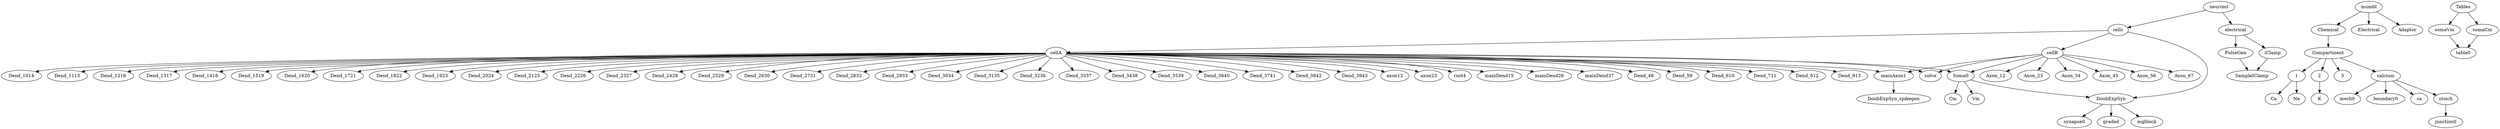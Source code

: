 digraph G {
	concentrate=true
	neuroml -> cells
	neuroml -> cells -> cellB
	neuroml -> cells -> cellB -> Soma0
	neuroml -> cells -> cellB -> mainAxon1
	neuroml -> cells -> cellB -> Axon_12
	neuroml -> cells -> cellB -> Axon_23
	neuroml -> cells -> cellB -> Axon_34
	neuroml -> cells -> cellB -> Axon_45
	neuroml -> cells -> cellB -> Axon_56
	neuroml -> cells -> cellB -> Axon_67
	neuroml -> cells -> cellA
	neuroml -> cells -> cellA -> Soma0
	neuroml -> cells -> cellA -> mainAxon1
	neuroml -> cells -> cellA -> axon12
	neuroml -> cells -> cellA -> axon23
	neuroml -> cells -> cellA -> root4
	neuroml -> cells -> cellA -> mainDend15
	neuroml -> cells -> cellA -> mainDend26
	neuroml -> cells -> cellA -> mainDend37
	neuroml -> cells -> cellA -> Dend_48
	neuroml -> cells -> cellA -> Dend_59
	neuroml -> cells -> cellA -> Dend_610
	neuroml -> cells -> cellA -> Dend_711
	neuroml -> cells -> cellA -> Dend_812
	neuroml -> cells -> cellA -> Dend_913
	neuroml -> cells -> cellA -> Dend_1014
	neuroml -> cells -> cellA -> Dend_1115
	neuroml -> cells -> cellA -> Dend_1216
	neuroml -> cells -> cellA -> Dend_1317
	neuroml -> cells -> cellA -> Dend_1418
	neuroml -> cells -> cellA -> Dend_1519
	neuroml -> cells -> cellA -> Dend_1620
	neuroml -> cells -> cellA -> Dend_1721
	neuroml -> cells -> cellA -> Dend_1822
	neuroml -> cells -> cellA -> Dend_1923
	neuroml -> cells -> cellA -> Dend_2024
	neuroml -> cells -> cellA -> Dend_2125
	neuroml -> cells -> cellA -> Dend_2226
	neuroml -> cells -> cellA -> Dend_2327
	neuroml -> cells -> cellA -> Dend_2428
	neuroml -> cells -> cellA -> Dend_2529
	neuroml -> cells -> cellA -> Dend_2630
	neuroml -> cells -> cellA -> Dend_2731
	neuroml -> cells -> cellA -> Dend_2832
	neuroml -> cells -> cellA -> Dend_2933
	neuroml -> cells -> cellA -> Dend_3034
	neuroml -> cells -> cellA -> Dend_3135
	neuroml -> cells -> cellA -> Dend_3236
	neuroml -> cells -> cellA -> Dend_3337
	neuroml -> cells -> cellA -> Dend_3438
	neuroml -> cells -> cellA -> Dend_3539
	neuroml -> cells -> cellA -> Dend_3640
	neuroml -> cells -> cellA -> Dend_3741
	neuroml -> cells -> cellA -> Dend_3842
	neuroml -> cells -> cellA -> Dend_3943
	neuroml -> cells -> DoubExpSyn
	neuroml -> cells -> DoubExpSyn -> synapse0
	neuroml -> cells -> DoubExpSyn -> graded
	neuroml -> cells -> DoubExpSyn -> mgblock
	neuroml -> cells -> cellB -> Soma0 -> DoubExpSyn
	neuroml -> cells -> cellB -> Soma0 -> DoubExpSyn -> synapse0
	neuroml -> cells -> cellB -> Soma0 -> DoubExpSyn -> graded
	neuroml -> cells -> cellB -> Soma0 -> DoubExpSyn -> mgblock
	neuroml -> cells -> cellA -> mainAxon1 -> DoubExpSyn_spikegen
	neuroml -> electrical
	neuroml -> electrical -> PulseGen
	neuroml -> electrical -> PulseGen -> SampleIClamp
	neuroml -> electrical -> iClamp
	neuroml -> electrical -> iClamp -> SampleIClamp
	mumbl -> Chemical
	mumbl -> Electrical
	mumbl -> Adaptor
	mumbl -> Chemical -> Compartment
	mumbl -> Chemical -> Compartment -> 1
	mumbl -> Chemical -> Compartment -> 1 -> Ca
	mumbl -> Chemical -> Compartment -> 1 -> Na
	mumbl -> Chemical -> Compartment -> 2
	mumbl -> Chemical -> Compartment -> 2 -> K
	mumbl -> Chemical -> Compartment -> 3
	mumbl -> Chemical -> Compartment -> calcium
	mumbl -> Chemical -> Compartment -> calcium -> mesh0
	mumbl -> Chemical -> Compartment -> calcium -> boundary0
	mumbl -> Chemical -> Compartment -> calcium -> ca
	mumbl -> Chemical -> Compartment -> calcium -> stoich
	mumbl -> Chemical -> Compartment -> calcium -> stoich -> junction0
	neuroml -> cells -> cellB -> Soma0 -> Vm
	Tables -> somaVm
	Tables -> somaVm -> table0
	neuroml -> cells -> cellB -> Soma0 -> Cm
	Tables -> somaCm
	Tables -> somaCm -> table0
	neuroml -> cells -> cellB -> solve
	neuroml -> cells -> cellA -> solve
}